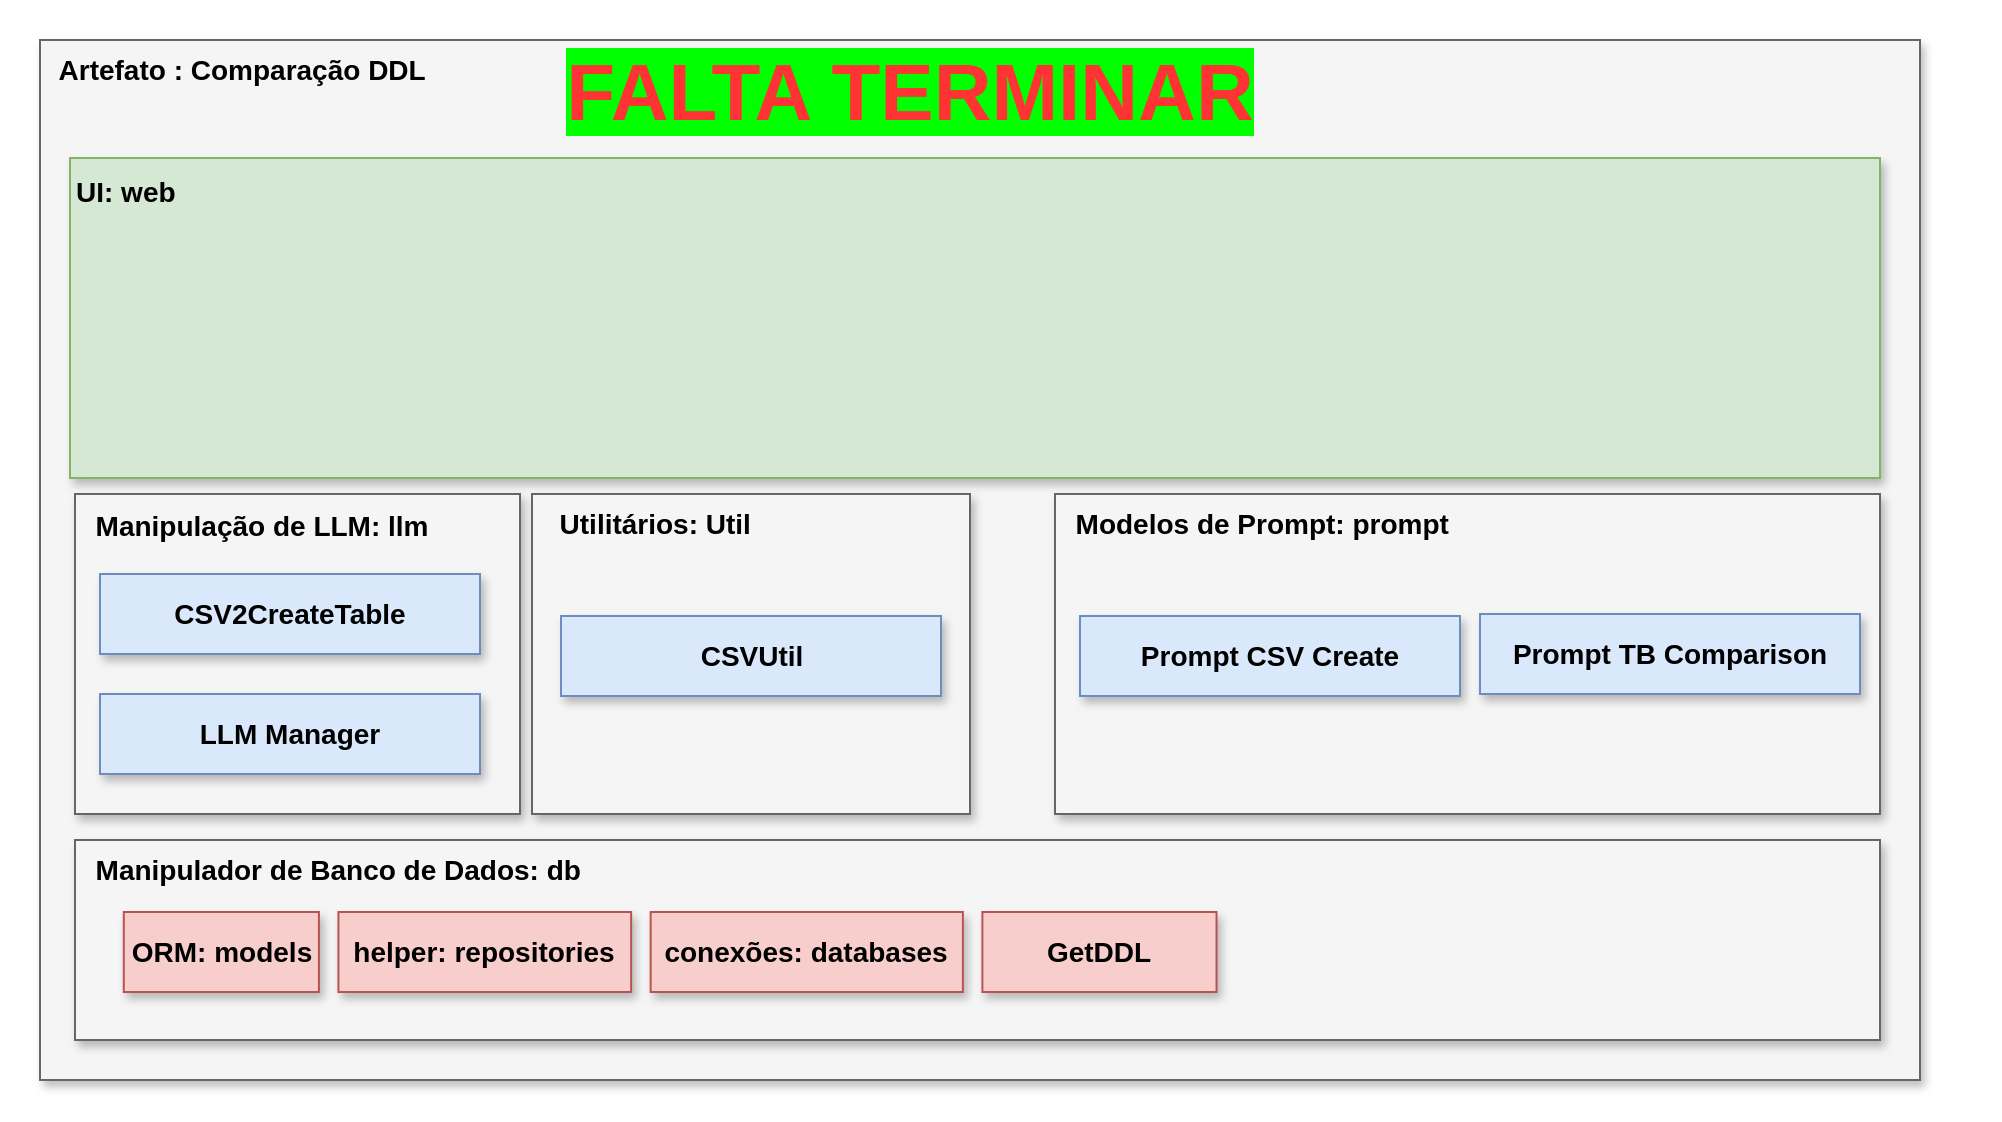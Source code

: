 <mxfile>
    <diagram id="yxSou6LyelC3PiHG005o" name="Page-1">
        <mxGraphModel dx="1025" dy="1497" grid="1" gridSize="10" guides="1" tooltips="1" connect="1" arrows="1" fold="1" page="1" pageScale="1" pageWidth="1169" pageHeight="827" math="0" shadow="0">
            <root>
                <mxCell id="0"/>
                <mxCell id="1" parent="0"/>
                <mxCell id="64" value="" style="rounded=0;whiteSpace=wrap;html=1;strokeColor=none;" parent="1" vertex="1">
                    <mxGeometry x="10" y="-570" width="1000" height="560" as="geometry"/>
                </mxCell>
                <mxCell id="111" value="" style="rounded=0;whiteSpace=wrap;html=1;shadow=1;fillColor=#f5f5f5;fontColor=#333333;strokeColor=#666666;" parent="1" vertex="1">
                    <mxGeometry x="30" y="-550" width="940" height="520" as="geometry"/>
                </mxCell>
                <mxCell id="101" value="" style="rounded=0;whiteSpace=wrap;html=1;shadow=1;fillColor=#d5e8d4;strokeColor=#82b366;" parent="1" vertex="1">
                    <mxGeometry x="45" y="-491" width="905" height="160" as="geometry"/>
                </mxCell>
                <mxCell id="112" value="&lt;b&gt;&lt;font style=&quot;font-size: 14px;&quot;&gt;&amp;nbsp; Artefato : Comparação DDL&lt;/font&gt;&lt;/b&gt;" style="text;html=1;align=left;verticalAlign=middle;whiteSpace=wrap;rounded=0;" parent="1" vertex="1">
                    <mxGeometry x="30" y="-550" width="200" height="30" as="geometry"/>
                </mxCell>
                <mxCell id="114" value="" style="group" parent="1" vertex="1" connectable="0">
                    <mxGeometry x="47.5" y="-150" width="902.5" height="100" as="geometry"/>
                </mxCell>
                <mxCell id="95" value="" style="rounded=0;whiteSpace=wrap;html=1;shadow=1;fillColor=#f5f5f5;fontColor=#333333;strokeColor=#666666;" parent="114" vertex="1">
                    <mxGeometry width="902.5" height="100" as="geometry"/>
                </mxCell>
                <mxCell id="107" value="&lt;b&gt;&lt;font style=&quot;font-size: 14px;&quot;&gt;&amp;nbsp; Manipulador de Banco de Dados: db&lt;/font&gt;&lt;/b&gt;" style="text;html=1;align=left;verticalAlign=middle;whiteSpace=wrap;rounded=0;" parent="114" vertex="1">
                    <mxGeometry width="258.554" height="30" as="geometry"/>
                </mxCell>
                <mxCell id="108" value="&lt;b&gt;&lt;font style=&quot;font-size: 14px;&quot;&gt;ORM: models&lt;/font&gt;&lt;/b&gt;" style="rounded=0;whiteSpace=wrap;html=1;shadow=1;fillColor=#f8cecc;strokeColor=#b85450;" parent="114" vertex="1">
                    <mxGeometry x="24.392" y="36" width="97.568" height="40" as="geometry"/>
                </mxCell>
                <mxCell id="109" value="&lt;b&gt;&lt;font style=&quot;font-size: 14px;&quot;&gt;helper: repositories&lt;/font&gt;&lt;/b&gt;" style="rounded=0;whiteSpace=wrap;html=1;shadow=1;fillColor=#f8cecc;strokeColor=#b85450;" parent="114" vertex="1">
                    <mxGeometry x="131.716" y="36" width="146.351" height="40" as="geometry"/>
                </mxCell>
                <mxCell id="110" value="&lt;b&gt;&lt;font style=&quot;font-size: 14px;&quot;&gt;GetDDL&lt;/font&gt;&lt;/b&gt;" style="rounded=0;whiteSpace=wrap;html=1;shadow=1;fillColor=#f8cecc;strokeColor=#b85450;" parent="114" vertex="1">
                    <mxGeometry x="453.689" y="36" width="117.081" height="40" as="geometry"/>
                </mxCell>
                <mxCell id="113" value="&lt;b&gt;&lt;font style=&quot;font-size: 14px;&quot;&gt;conexões: databases&lt;/font&gt;&lt;/b&gt;" style="rounded=0;whiteSpace=wrap;html=1;shadow=1;fillColor=#f8cecc;strokeColor=#b85450;" parent="114" vertex="1">
                    <mxGeometry x="287.824" y="36" width="156.108" height="40" as="geometry"/>
                </mxCell>
                <mxCell id="127" value="&lt;font style=&quot;font-size: 40px; color: rgb(255, 51, 51);&quot;&gt;&lt;b style=&quot;background-color: rgb(0, 255, 0);&quot;&gt;FALTA TERMINAR&lt;/b&gt;&lt;/font&gt;" style="text;html=1;align=center;verticalAlign=middle;whiteSpace=wrap;rounded=0;" parent="1" vertex="1">
                    <mxGeometry x="270" y="-550" width="390" height="50" as="geometry"/>
                </mxCell>
                <mxCell id="133" value="" style="group" vertex="1" connectable="0" parent="1">
                    <mxGeometry x="47.5" y="-323" width="222.5" height="160" as="geometry"/>
                </mxCell>
                <mxCell id="116" value="" style="rounded=0;whiteSpace=wrap;html=1;shadow=1;fillColor=#f5f5f5;fontColor=#333333;strokeColor=#666666;" parent="133" vertex="1">
                    <mxGeometry width="222.5" height="160" as="geometry"/>
                </mxCell>
                <mxCell id="117" value="&lt;b&gt;&lt;font style=&quot;font-size: 14px;&quot;&gt;&amp;nbsp; Manipulação de LLM: llm&lt;/font&gt;&lt;/b&gt;" style="text;html=1;align=left;verticalAlign=middle;whiteSpace=wrap;rounded=0;" parent="133" vertex="1">
                    <mxGeometry y="1" width="202.5" height="30" as="geometry"/>
                </mxCell>
                <mxCell id="102" value="&lt;b&gt;&lt;font style=&quot;font-size: 14px;&quot;&gt;CSV2CreateTable&lt;/font&gt;&lt;/b&gt;" style="rounded=0;whiteSpace=wrap;html=1;shadow=1;fillColor=#dae8fc;strokeColor=#6c8ebf;" parent="133" vertex="1">
                    <mxGeometry x="12.5" y="40" width="190" height="40" as="geometry"/>
                </mxCell>
                <mxCell id="122" value="&lt;b&gt;&lt;font style=&quot;font-size: 14px;&quot;&gt;LLM Manager&lt;/font&gt;&lt;/b&gt;" style="rounded=0;whiteSpace=wrap;html=1;shadow=1;fillColor=#dae8fc;strokeColor=#6c8ebf;" parent="133" vertex="1">
                    <mxGeometry x="12.5" y="100" width="190" height="40" as="geometry"/>
                </mxCell>
                <mxCell id="134" value="" style="group" vertex="1" connectable="0" parent="1">
                    <mxGeometry x="537.5" y="-323" width="412.5" height="160" as="geometry"/>
                </mxCell>
                <mxCell id="123" value="" style="rounded=0;whiteSpace=wrap;html=1;shadow=1;fillColor=#f5f5f5;fontColor=#333333;strokeColor=#666666;" parent="134" vertex="1">
                    <mxGeometry width="412.5" height="160" as="geometry"/>
                </mxCell>
                <mxCell id="124" value="&lt;b&gt;&lt;font style=&quot;font-size: 14px;&quot;&gt;&amp;nbsp; Modelos de Prompt: prompt&lt;/font&gt;&lt;/b&gt;" style="text;html=1;align=left;verticalAlign=middle;whiteSpace=wrap;rounded=0;" parent="134" vertex="1">
                    <mxGeometry width="265" height="30" as="geometry"/>
                </mxCell>
                <mxCell id="125" value="&lt;b&gt;&lt;font style=&quot;font-size: 14px;&quot;&gt;Prompt CSV Create&lt;/font&gt;&lt;/b&gt;" style="rounded=0;whiteSpace=wrap;html=1;shadow=1;fillColor=#dae8fc;strokeColor=#6c8ebf;" parent="134" vertex="1">
                    <mxGeometry x="12.5" y="61" width="190" height="40" as="geometry"/>
                </mxCell>
                <mxCell id="126" value="&lt;b&gt;&lt;font style=&quot;font-size: 14px;&quot;&gt;Prompt TB Comparison&lt;/font&gt;&lt;/b&gt;" style="rounded=0;whiteSpace=wrap;html=1;shadow=1;fillColor=#dae8fc;strokeColor=#6c8ebf;" parent="134" vertex="1">
                    <mxGeometry x="212.5" y="60" width="190" height="40" as="geometry"/>
                </mxCell>
                <mxCell id="135" value="" style="group" vertex="1" connectable="0" parent="1">
                    <mxGeometry x="276" y="-323" width="219" height="160" as="geometry"/>
                </mxCell>
                <mxCell id="128" value="" style="rounded=0;whiteSpace=wrap;html=1;shadow=1;fillColor=#f5f5f5;fontColor=#333333;strokeColor=#666666;" vertex="1" parent="135">
                    <mxGeometry width="219" height="160" as="geometry"/>
                </mxCell>
                <mxCell id="129" value="&lt;b&gt;&lt;font style=&quot;font-size: 14px;&quot;&gt;&amp;nbsp; Utilitários: Util&lt;/font&gt;&lt;/b&gt;" style="text;html=1;align=left;verticalAlign=middle;whiteSpace=wrap;rounded=0;" vertex="1" parent="135">
                    <mxGeometry x="4" width="210" height="30" as="geometry"/>
                </mxCell>
                <mxCell id="130" value="&lt;b&gt;&lt;font style=&quot;font-size: 14px;&quot;&gt;CSVUtil&lt;/font&gt;&lt;/b&gt;" style="rounded=0;whiteSpace=wrap;html=1;shadow=1;fillColor=#dae8fc;strokeColor=#6c8ebf;" vertex="1" parent="135">
                    <mxGeometry x="14.5" y="61" width="190" height="40" as="geometry"/>
                </mxCell>
                <mxCell id="136" value="&lt;b&gt;&lt;font style=&quot;font-size: 14px;&quot;&gt;UI: web&lt;/font&gt;&lt;/b&gt;" style="text;html=1;align=left;verticalAlign=middle;whiteSpace=wrap;rounded=0;" vertex="1" parent="1">
                    <mxGeometry x="45.5" y="-489" width="210" height="30" as="geometry"/>
                </mxCell>
            </root>
        </mxGraphModel>
    </diagram>
</mxfile>
